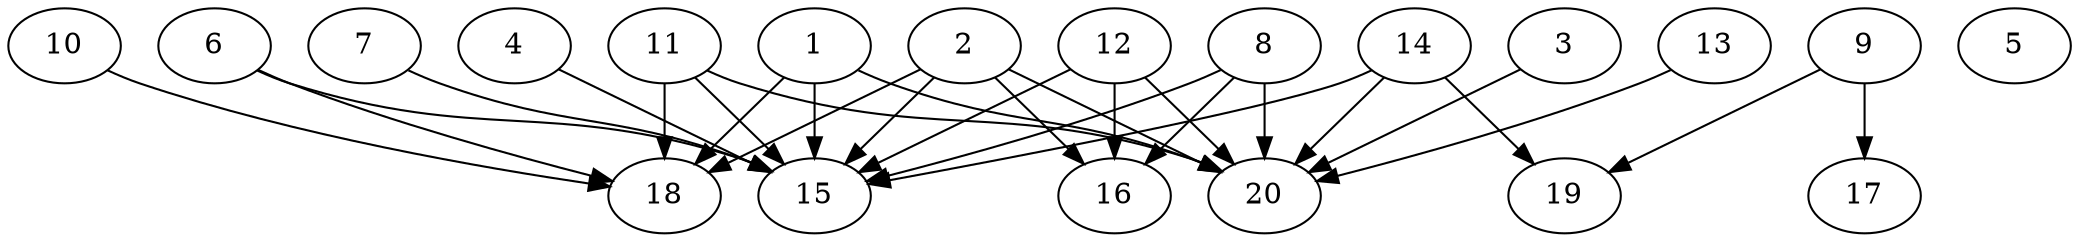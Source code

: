 // DAG automatically generated by daggen at Wed Jul 24 21:21:55 2019
// ./daggen --dot -n 20 --ccr 0.3 --fat 0.8 --regular 0.5 --density 0.6 --mindata 5242880 --maxdata 52428800 
digraph G {
  1 [size="159703040", alpha="0.14", expect_size="47910912"] 
  1 -> 15 [size ="47910912"]
  1 -> 18 [size ="47910912"]
  1 -> 20 [size ="47910912"]
  2 [size="131952640", alpha="0.16", expect_size="39585792"] 
  2 -> 15 [size ="39585792"]
  2 -> 16 [size ="39585792"]
  2 -> 18 [size ="39585792"]
  2 -> 20 [size ="39585792"]
  3 [size="34764800", alpha="0.08", expect_size="10429440"] 
  3 -> 20 [size ="10429440"]
  4 [size="146100907", alpha="0.08", expect_size="43830272"] 
  4 -> 15 [size ="43830272"]
  5 [size="65665707", alpha="0.09", expect_size="19699712"] 
  6 [size="98368853", alpha="0.04", expect_size="29510656"] 
  6 -> 15 [size ="29510656"]
  6 -> 18 [size ="29510656"]
  7 [size="102164480", alpha="0.18", expect_size="30649344"] 
  7 -> 15 [size ="30649344"]
  8 [size="144489813", alpha="0.12", expect_size="43346944"] 
  8 -> 15 [size ="43346944"]
  8 -> 16 [size ="43346944"]
  8 -> 20 [size ="43346944"]
  9 [size="92702720", alpha="0.16", expect_size="27810816"] 
  9 -> 17 [size ="27810816"]
  9 -> 19 [size ="27810816"]
  10 [size="41919147", alpha="0.15", expect_size="12575744"] 
  10 -> 18 [size ="12575744"]
  11 [size="159228587", alpha="0.17", expect_size="47768576"] 
  11 -> 15 [size ="47768576"]
  11 -> 18 [size ="47768576"]
  11 -> 20 [size ="47768576"]
  12 [size="111342933", alpha="0.18", expect_size="33402880"] 
  12 -> 15 [size ="33402880"]
  12 -> 16 [size ="33402880"]
  12 -> 20 [size ="33402880"]
  13 [size="81015467", alpha="0.14", expect_size="24304640"] 
  13 -> 20 [size ="24304640"]
  14 [size="141226667", alpha="0.15", expect_size="42368000"] 
  14 -> 15 [size ="42368000"]
  14 -> 19 [size ="42368000"]
  14 -> 20 [size ="42368000"]
  15 [size="44834133", alpha="0.13", expect_size="13450240"] 
  16 [size="117336747", alpha="0.06", expect_size="35201024"] 
  17 [size="150186667", alpha="0.04", expect_size="45056000"] 
  18 [size="136420693", alpha="0.14", expect_size="40926208"] 
  19 [size="71335253", alpha="0.16", expect_size="21400576"] 
  20 [size="42199040", alpha="0.11", expect_size="12659712"] 
}
